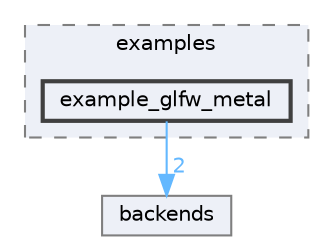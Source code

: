digraph "runtime/imgui/examples/example_glfw_metal"
{
 // LATEX_PDF_SIZE
  bgcolor="transparent";
  edge [fontname=Helvetica,fontsize=10,labelfontname=Helvetica,labelfontsize=10];
  node [fontname=Helvetica,fontsize=10,shape=box,height=0.2,width=0.4];
  compound=true
  subgraph clusterdir_ab944393f9802f1f645e8d187873bf1b {
    graph [ bgcolor="#edf0f7", pencolor="grey50", label="examples", fontname=Helvetica,fontsize=10 style="filled,dashed", URL="dir_ab944393f9802f1f645e8d187873bf1b.html",tooltip=""]
  dir_619d5d19684d0a533a3a046f30f45ef9 [label="example_glfw_metal", fillcolor="#edf0f7", color="grey25", style="filled,bold", URL="dir_619d5d19684d0a533a3a046f30f45ef9.html",tooltip=""];
  }
  dir_248c6eab834282c3fd2db1e6009aeb27 [label="backends", fillcolor="#edf0f7", color="grey50", style="filled", URL="dir_248c6eab834282c3fd2db1e6009aeb27.html",tooltip=""];
  dir_619d5d19684d0a533a3a046f30f45ef9->dir_248c6eab834282c3fd2db1e6009aeb27 [headlabel="2", labeldistance=1.5 headhref="dir_000045_000007.html" href="dir_000045_000007.html" color="steelblue1" fontcolor="steelblue1"];
}
